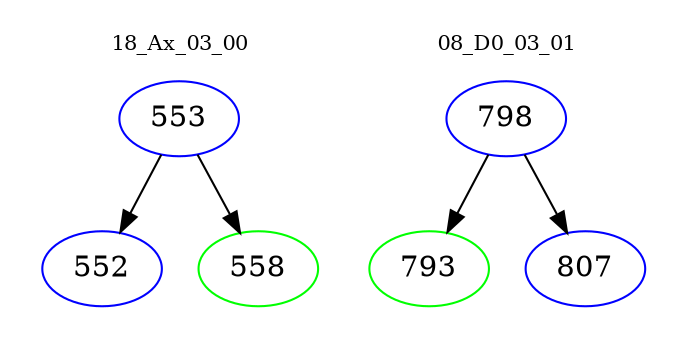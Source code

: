 digraph{
subgraph cluster_0 {
color = white
label = "18_Ax_03_00";
fontsize=10;
T0_553 [label="553", color="blue"]
T0_553 -> T0_552 [color="black"]
T0_552 [label="552", color="blue"]
T0_553 -> T0_558 [color="black"]
T0_558 [label="558", color="green"]
}
subgraph cluster_1 {
color = white
label = "08_D0_03_01";
fontsize=10;
T1_798 [label="798", color="blue"]
T1_798 -> T1_793 [color="black"]
T1_793 [label="793", color="green"]
T1_798 -> T1_807 [color="black"]
T1_807 [label="807", color="blue"]
}
}
